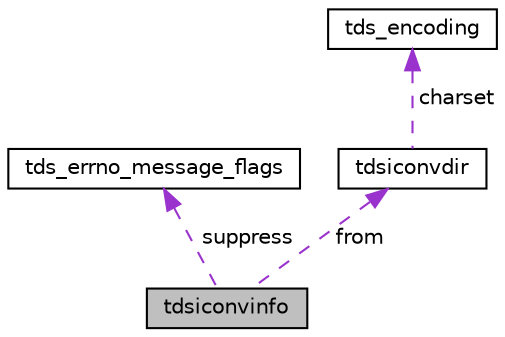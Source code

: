 digraph "tdsiconvinfo"
{
 // LATEX_PDF_SIZE
  edge [fontname="Helvetica",fontsize="10",labelfontname="Helvetica",labelfontsize="10"];
  node [fontname="Helvetica",fontsize="10",shape=record];
  Node1 [label="tdsiconvinfo",height=0.2,width=0.4,color="black", fillcolor="grey75", style="filled", fontcolor="black",tooltip=" "];
  Node2 -> Node1 [dir="back",color="darkorchid3",fontsize="10",style="dashed",label=" suppress" ,fontname="Helvetica"];
  Node2 [label="tds_errno_message_flags",height=0.2,width=0.4,color="black", fillcolor="white", style="filled",URL="$a00975.html",tooltip=" "];
  Node3 -> Node1 [dir="back",color="darkorchid3",fontsize="10",style="dashed",label=" from" ,fontname="Helvetica"];
  Node3 [label="tdsiconvdir",height=0.2,width=0.4,color="black", fillcolor="white", style="filled",URL="$a00979.html",tooltip=" "];
  Node4 -> Node3 [dir="back",color="darkorchid3",fontsize="10",style="dashed",label=" charset" ,fontname="Helvetica"];
  Node4 [label="tds_encoding",height=0.2,width=0.4,color="black", fillcolor="white", style="filled",URL="$a01163.html",tooltip="Information relevant to libiconv."];
}
